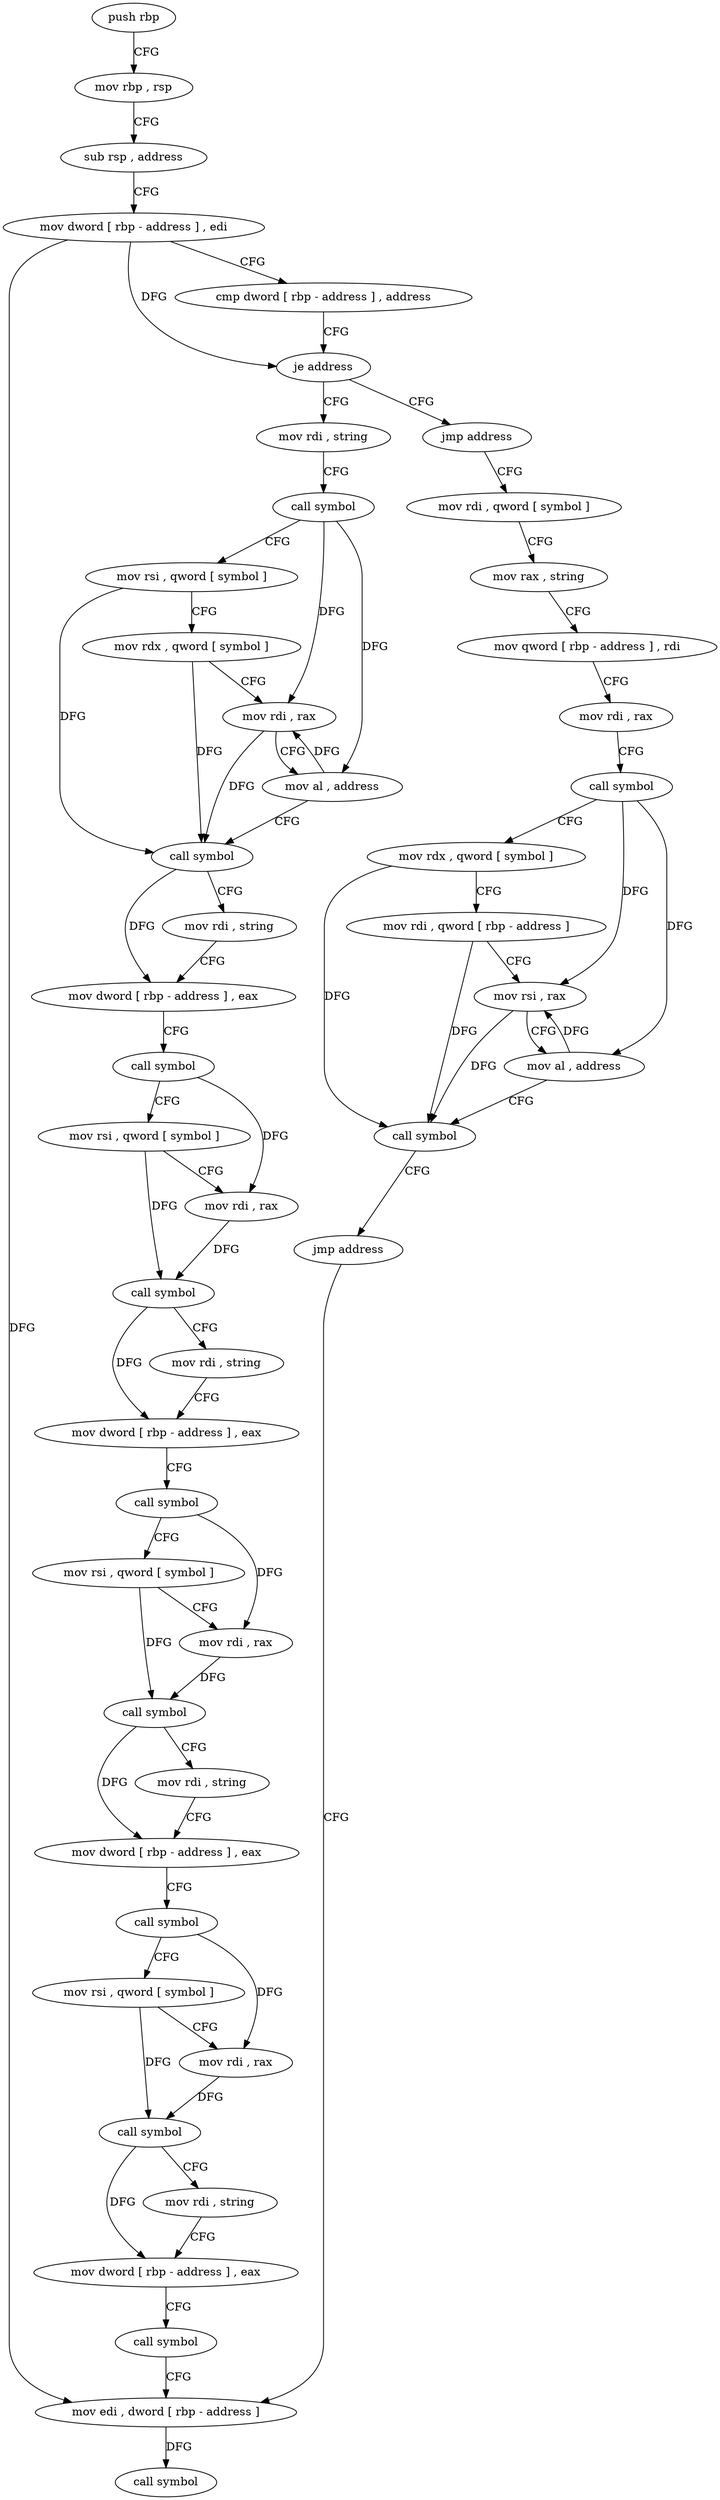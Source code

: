 digraph "func" {
"4202896" [label = "push rbp" ]
"4202897" [label = "mov rbp , rsp" ]
"4202900" [label = "sub rsp , address" ]
"4202904" [label = "mov dword [ rbp - address ] , edi" ]
"4202907" [label = "cmp dword [ rbp - address ] , address" ]
"4202911" [label = "je address" ]
"4202979" [label = "mov rdi , string" ]
"4202917" [label = "jmp address" ]
"4202989" [label = "call symbol" ]
"4202994" [label = "mov rsi , qword [ symbol ]" ]
"4203002" [label = "mov rdx , qword [ symbol ]" ]
"4203010" [label = "mov rdi , rax" ]
"4203013" [label = "mov al , address" ]
"4203015" [label = "call symbol" ]
"4203020" [label = "mov rdi , string" ]
"4203030" [label = "mov dword [ rbp - address ] , eax" ]
"4203033" [label = "call symbol" ]
"4203038" [label = "mov rsi , qword [ symbol ]" ]
"4203046" [label = "mov rdi , rax" ]
"4203049" [label = "call symbol" ]
"4203054" [label = "mov rdi , string" ]
"4203064" [label = "mov dword [ rbp - address ] , eax" ]
"4203067" [label = "call symbol" ]
"4203072" [label = "mov rsi , qword [ symbol ]" ]
"4203080" [label = "mov rdi , rax" ]
"4203083" [label = "call symbol" ]
"4203088" [label = "mov rdi , string" ]
"4203098" [label = "mov dword [ rbp - address ] , eax" ]
"4203101" [label = "call symbol" ]
"4203106" [label = "mov rsi , qword [ symbol ]" ]
"4203114" [label = "mov rdi , rax" ]
"4203117" [label = "call symbol" ]
"4203122" [label = "mov rdi , string" ]
"4203132" [label = "mov dword [ rbp - address ] , eax" ]
"4203135" [label = "call symbol" ]
"4203140" [label = "mov edi , dword [ rbp - address ]" ]
"4202922" [label = "mov rdi , qword [ symbol ]" ]
"4202930" [label = "mov rax , string" ]
"4202940" [label = "mov qword [ rbp - address ] , rdi" ]
"4202944" [label = "mov rdi , rax" ]
"4202947" [label = "call symbol" ]
"4202952" [label = "mov rdx , qword [ symbol ]" ]
"4202960" [label = "mov rdi , qword [ rbp - address ]" ]
"4202964" [label = "mov rsi , rax" ]
"4202967" [label = "mov al , address" ]
"4202969" [label = "call symbol" ]
"4202974" [label = "jmp address" ]
"4203143" [label = "call symbol" ]
"4202896" -> "4202897" [ label = "CFG" ]
"4202897" -> "4202900" [ label = "CFG" ]
"4202900" -> "4202904" [ label = "CFG" ]
"4202904" -> "4202907" [ label = "CFG" ]
"4202904" -> "4202911" [ label = "DFG" ]
"4202904" -> "4203140" [ label = "DFG" ]
"4202907" -> "4202911" [ label = "CFG" ]
"4202911" -> "4202979" [ label = "CFG" ]
"4202911" -> "4202917" [ label = "CFG" ]
"4202979" -> "4202989" [ label = "CFG" ]
"4202917" -> "4202922" [ label = "CFG" ]
"4202989" -> "4202994" [ label = "CFG" ]
"4202989" -> "4203010" [ label = "DFG" ]
"4202989" -> "4203013" [ label = "DFG" ]
"4202994" -> "4203002" [ label = "CFG" ]
"4202994" -> "4203015" [ label = "DFG" ]
"4203002" -> "4203010" [ label = "CFG" ]
"4203002" -> "4203015" [ label = "DFG" ]
"4203010" -> "4203013" [ label = "CFG" ]
"4203010" -> "4203015" [ label = "DFG" ]
"4203013" -> "4203015" [ label = "CFG" ]
"4203013" -> "4203010" [ label = "DFG" ]
"4203015" -> "4203020" [ label = "CFG" ]
"4203015" -> "4203030" [ label = "DFG" ]
"4203020" -> "4203030" [ label = "CFG" ]
"4203030" -> "4203033" [ label = "CFG" ]
"4203033" -> "4203038" [ label = "CFG" ]
"4203033" -> "4203046" [ label = "DFG" ]
"4203038" -> "4203046" [ label = "CFG" ]
"4203038" -> "4203049" [ label = "DFG" ]
"4203046" -> "4203049" [ label = "DFG" ]
"4203049" -> "4203054" [ label = "CFG" ]
"4203049" -> "4203064" [ label = "DFG" ]
"4203054" -> "4203064" [ label = "CFG" ]
"4203064" -> "4203067" [ label = "CFG" ]
"4203067" -> "4203072" [ label = "CFG" ]
"4203067" -> "4203080" [ label = "DFG" ]
"4203072" -> "4203080" [ label = "CFG" ]
"4203072" -> "4203083" [ label = "DFG" ]
"4203080" -> "4203083" [ label = "DFG" ]
"4203083" -> "4203088" [ label = "CFG" ]
"4203083" -> "4203098" [ label = "DFG" ]
"4203088" -> "4203098" [ label = "CFG" ]
"4203098" -> "4203101" [ label = "CFG" ]
"4203101" -> "4203106" [ label = "CFG" ]
"4203101" -> "4203114" [ label = "DFG" ]
"4203106" -> "4203114" [ label = "CFG" ]
"4203106" -> "4203117" [ label = "DFG" ]
"4203114" -> "4203117" [ label = "DFG" ]
"4203117" -> "4203122" [ label = "CFG" ]
"4203117" -> "4203132" [ label = "DFG" ]
"4203122" -> "4203132" [ label = "CFG" ]
"4203132" -> "4203135" [ label = "CFG" ]
"4203135" -> "4203140" [ label = "CFG" ]
"4203140" -> "4203143" [ label = "DFG" ]
"4202922" -> "4202930" [ label = "CFG" ]
"4202930" -> "4202940" [ label = "CFG" ]
"4202940" -> "4202944" [ label = "CFG" ]
"4202944" -> "4202947" [ label = "CFG" ]
"4202947" -> "4202952" [ label = "CFG" ]
"4202947" -> "4202964" [ label = "DFG" ]
"4202947" -> "4202967" [ label = "DFG" ]
"4202952" -> "4202960" [ label = "CFG" ]
"4202952" -> "4202969" [ label = "DFG" ]
"4202960" -> "4202964" [ label = "CFG" ]
"4202960" -> "4202969" [ label = "DFG" ]
"4202964" -> "4202967" [ label = "CFG" ]
"4202964" -> "4202969" [ label = "DFG" ]
"4202967" -> "4202969" [ label = "CFG" ]
"4202967" -> "4202964" [ label = "DFG" ]
"4202969" -> "4202974" [ label = "CFG" ]
"4202974" -> "4203140" [ label = "CFG" ]
}
